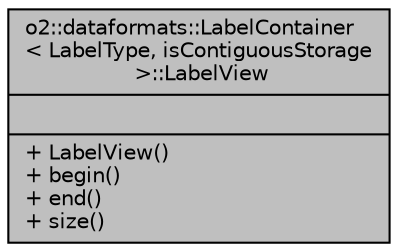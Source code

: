 digraph "o2::dataformats::LabelContainer&lt; LabelType, isContiguousStorage &gt;::LabelView"
{
 // INTERACTIVE_SVG=YES
  bgcolor="transparent";
  edge [fontname="Helvetica",fontsize="10",labelfontname="Helvetica",labelfontsize="10"];
  node [fontname="Helvetica",fontsize="10",shape=record];
  Node1 [label="{o2::dataformats::LabelContainer\l\< LabelType, isContiguousStorage\l \>::LabelView\n||+ LabelView()\l+ begin()\l+ end()\l+ size()\l}",height=0.2,width=0.4,color="black", fillcolor="grey75", style="filled" fontcolor="black"];
}
